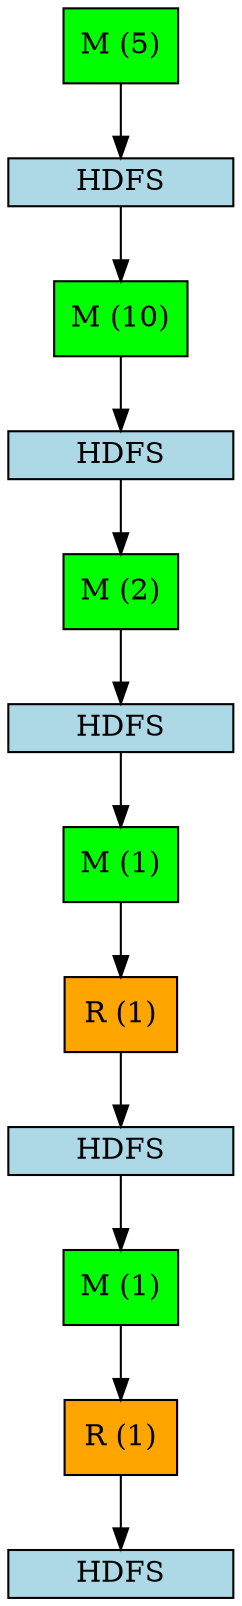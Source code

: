 digraph {

  M_211 [label="M (5)", shape="box", fillcolor="green", style="filled"];
  HDFS_211 [label="HDFS", shape="box", fillcolor="lightblue", style="filled", height=0.25, width=1.5];

  M_212 [label="M (10)", shape="box", fillcolor="green", style="filled"];
  HDFS_212 [label="HDFS", shape="box", fillcolor="lightblue", style="filled", height=0.25, width=1.5];

  M_213 [label="M (2)", shape="box", fillcolor="green", style="filled"];
  HDFS_213 [label="HDFS", shape="box", fillcolor="lightblue", style="filled", height=0.25, width=1.5];

  M_214 [label="M (1)", shape="box", fillcolor="green", style="filled"];
  R_214 [label="R (1)", shape="box", fillcolor="orange", style="filled"];
  HDFS_214 [label="HDFS", shape="box", fillcolor="lightblue", style="filled", height=0.25, width=1.5];

  M_215 [label="M (1)", shape="box", fillcolor="green", style="filled"];
  R_215 [label="R (1)", shape="box", fillcolor="orange", style="filled"];
  HDFS_215 [label="HDFS", shape="box", fillcolor="lightblue", style="filled", height=0.25, width=1.5];
 
  M_211 -> HDFS_211;
  HDFS_211 -> M_212;

  M_212 -> HDFS_212;
  HDFS_212 -> M_213;

  M_213 -> HDFS_213;
  // There seems to be no dependency here. XXX Need to confirm
  // Surprise, surprise. There is a dependency
  HDFS_213 -> M_214;

  M_214 -> R_214;
  R_214 -> HDFS_214;
  HDFS_214 -> M_215;

  M_215 -> R_215;
  R_215 -> HDFS_215;
}
